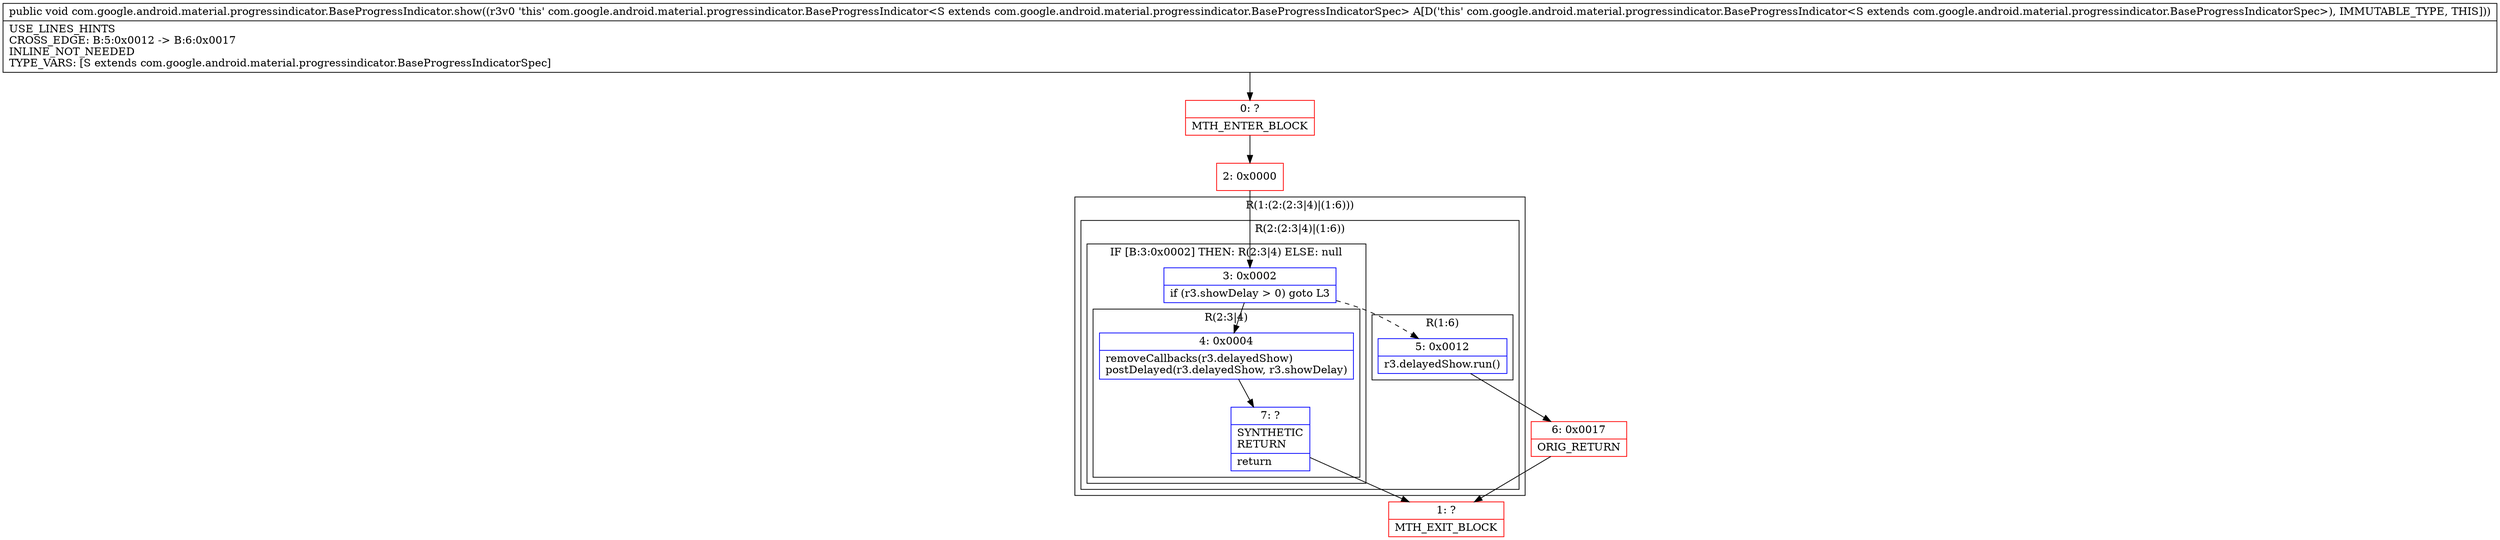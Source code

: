 digraph "CFG forcom.google.android.material.progressindicator.BaseProgressIndicator.show()V" {
subgraph cluster_Region_1164939097 {
label = "R(1:(2:(2:3|4)|(1:6)))";
node [shape=record,color=blue];
subgraph cluster_Region_1172052563 {
label = "R(2:(2:3|4)|(1:6))";
node [shape=record,color=blue];
subgraph cluster_IfRegion_623870140 {
label = "IF [B:3:0x0002] THEN: R(2:3|4) ELSE: null";
node [shape=record,color=blue];
Node_3 [shape=record,label="{3\:\ 0x0002|if (r3.showDelay \> 0) goto L3\l}"];
subgraph cluster_Region_768686570 {
label = "R(2:3|4)";
node [shape=record,color=blue];
Node_4 [shape=record,label="{4\:\ 0x0004|removeCallbacks(r3.delayedShow)\lpostDelayed(r3.delayedShow, r3.showDelay)\l}"];
Node_7 [shape=record,label="{7\:\ ?|SYNTHETIC\lRETURN\l|return\l}"];
}
}
subgraph cluster_Region_343768654 {
label = "R(1:6)";
node [shape=record,color=blue];
Node_5 [shape=record,label="{5\:\ 0x0012|r3.delayedShow.run()\l}"];
}
}
}
Node_0 [shape=record,color=red,label="{0\:\ ?|MTH_ENTER_BLOCK\l}"];
Node_2 [shape=record,color=red,label="{2\:\ 0x0000}"];
Node_1 [shape=record,color=red,label="{1\:\ ?|MTH_EXIT_BLOCK\l}"];
Node_6 [shape=record,color=red,label="{6\:\ 0x0017|ORIG_RETURN\l}"];
MethodNode[shape=record,label="{public void com.google.android.material.progressindicator.BaseProgressIndicator.show((r3v0 'this' com.google.android.material.progressindicator.BaseProgressIndicator\<S extends com.google.android.material.progressindicator.BaseProgressIndicatorSpec\> A[D('this' com.google.android.material.progressindicator.BaseProgressIndicator\<S extends com.google.android.material.progressindicator.BaseProgressIndicatorSpec\>), IMMUTABLE_TYPE, THIS]))  | USE_LINES_HINTS\lCROSS_EDGE: B:5:0x0012 \-\> B:6:0x0017\lINLINE_NOT_NEEDED\lTYPE_VARS: [S extends com.google.android.material.progressindicator.BaseProgressIndicatorSpec]\l}"];
MethodNode -> Node_0;Node_3 -> Node_4;
Node_3 -> Node_5[style=dashed];
Node_4 -> Node_7;
Node_7 -> Node_1;
Node_5 -> Node_6;
Node_0 -> Node_2;
Node_2 -> Node_3;
Node_6 -> Node_1;
}

